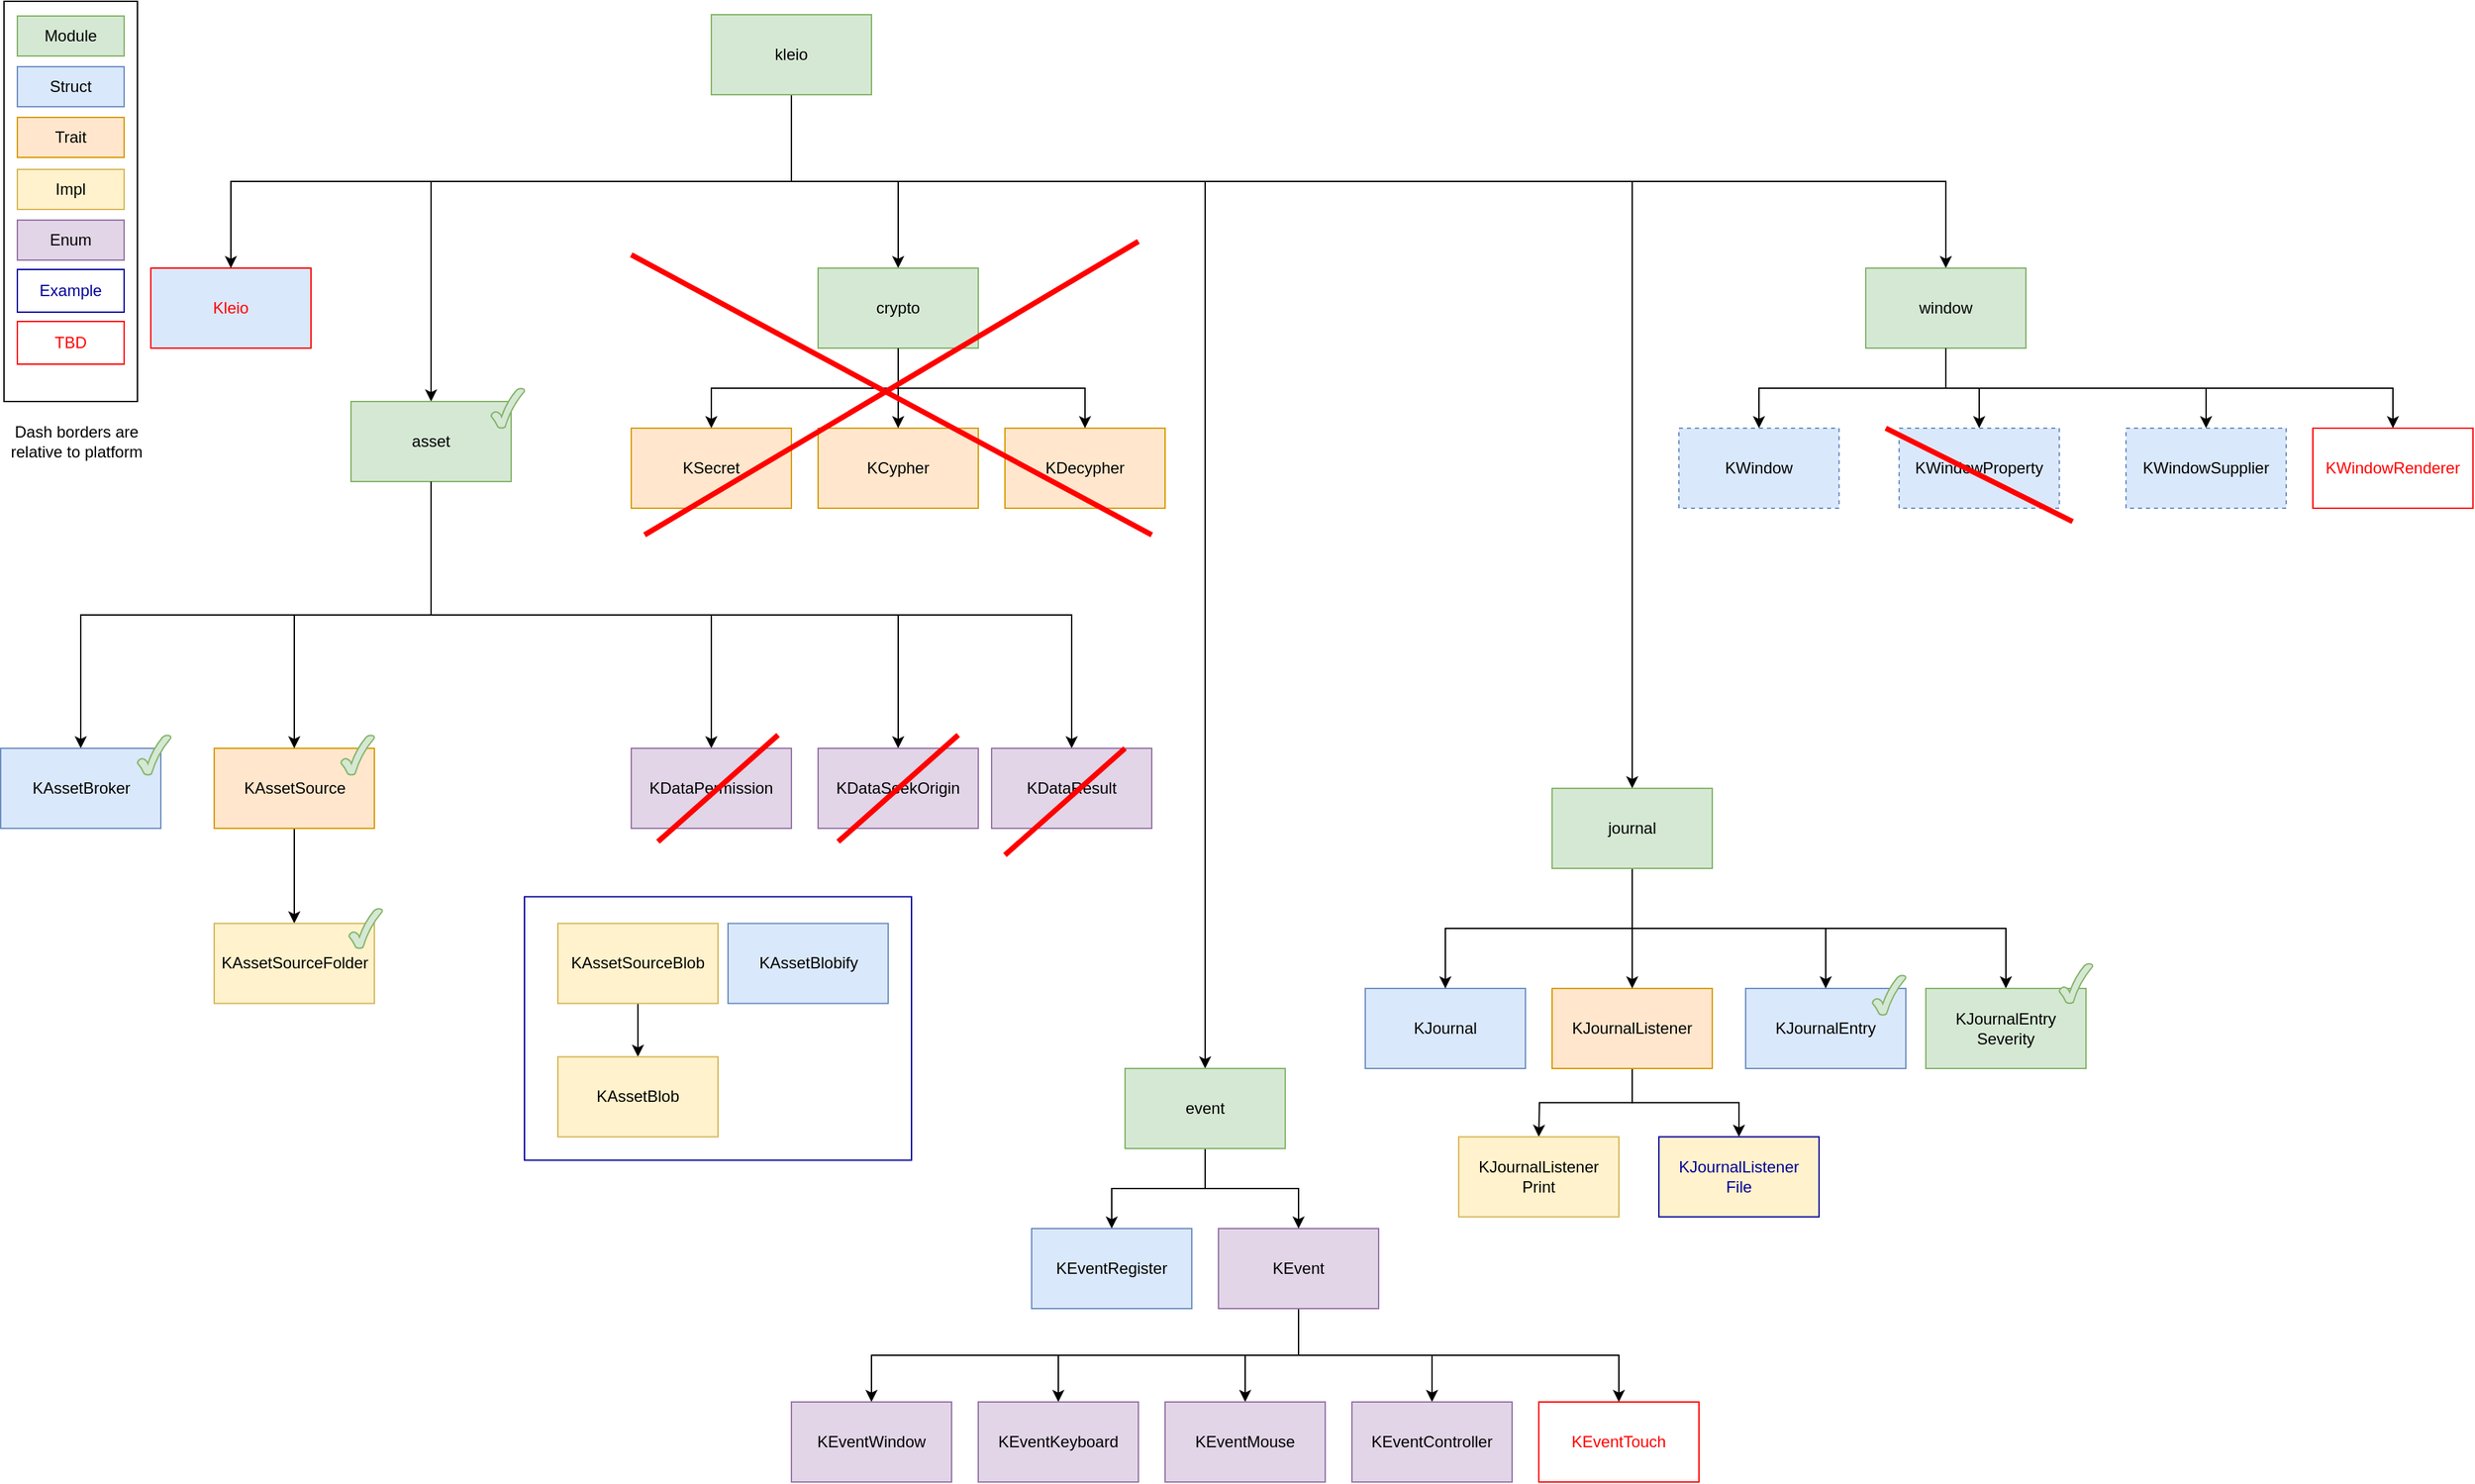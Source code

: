 <mxfile version="14.9.6" type="device"><diagram id="xBSx4scKoSs6mKVgqHj6" name="overview"><mxGraphModel dx="1422" dy="806" grid="1" gridSize="10" guides="1" tooltips="1" connect="1" arrows="1" fold="1" page="1" pageScale="1" pageWidth="850" pageHeight="1100" math="0" shadow="0"><root><mxCell id="0"/><mxCell id="1" parent="0"/><mxCell id="Fscz7eRQA_tBwQJC4tWe-2" value="" style="rounded=0;whiteSpace=wrap;html=1;strokeColor=#000099;" parent="1" vertex="1"><mxGeometry x="410" y="691.25" width="290" height="197.5" as="geometry"/></mxCell><mxCell id="pDC2ysxNThapmqpnUXcL-19" style="edgeStyle=orthogonalEdgeStyle;rounded=0;orthogonalLoop=1;jettySize=auto;html=1;exitX=0.5;exitY=1;exitDx=0;exitDy=0;fontColor=#FF0000;" parent="1" source="DX1GQIuKepiGplpCaKlz-19" target="pDC2ysxNThapmqpnUXcL-12" edge="1"><mxGeometry relative="1" as="geometry"/></mxCell><mxCell id="pDC2ysxNThapmqpnUXcL-20" style="edgeStyle=orthogonalEdgeStyle;rounded=0;orthogonalLoop=1;jettySize=auto;html=1;exitX=0.5;exitY=1;exitDx=0;exitDy=0;fontColor=#FF0000;" parent="1" source="DX1GQIuKepiGplpCaKlz-19" target="pDC2ysxNThapmqpnUXcL-11" edge="1"><mxGeometry relative="1" as="geometry"/></mxCell><mxCell id="pDC2ysxNThapmqpnUXcL-21" style="edgeStyle=orthogonalEdgeStyle;rounded=0;orthogonalLoop=1;jettySize=auto;html=1;exitX=0.5;exitY=1;exitDx=0;exitDy=0;fontColor=#FF0000;" parent="1" source="DX1GQIuKepiGplpCaKlz-19" target="pDC2ysxNThapmqpnUXcL-13" edge="1"><mxGeometry relative="1" as="geometry"/></mxCell><mxCell id="pDC2ysxNThapmqpnUXcL-22" style="edgeStyle=orthogonalEdgeStyle;rounded=0;orthogonalLoop=1;jettySize=auto;html=1;exitX=0.5;exitY=1;exitDx=0;exitDy=0;fontColor=#FF0000;" parent="1" source="DX1GQIuKepiGplpCaKlz-19" target="pDC2ysxNThapmqpnUXcL-15" edge="1"><mxGeometry relative="1" as="geometry"/></mxCell><mxCell id="pDC2ysxNThapmqpnUXcL-23" style="edgeStyle=orthogonalEdgeStyle;rounded=0;orthogonalLoop=1;jettySize=auto;html=1;exitX=0.5;exitY=1;exitDx=0;exitDy=0;fontColor=#FF0000;" parent="1" source="DX1GQIuKepiGplpCaKlz-19" target="pDC2ysxNThapmqpnUXcL-18" edge="1"><mxGeometry relative="1" as="geometry"/></mxCell><mxCell id="DX1GQIuKepiGplpCaKlz-19" value="KEvent" style="rounded=0;whiteSpace=wrap;html=1;fillColor=#e1d5e7;strokeColor=#9673a6;" parent="1" vertex="1"><mxGeometry x="930" y="940" width="120" height="60" as="geometry"/></mxCell><mxCell id="DX1GQIuKepiGplpCaKlz-33" value="Kleio" style="rounded=0;whiteSpace=wrap;html=1;fillColor=#dae8fc;strokeColor=#FF0000;fontColor=#FF0000;" parent="1" vertex="1"><mxGeometry x="130" y="220" width="120" height="60" as="geometry"/></mxCell><mxCell id="WNRObwM0xMzluKP9Ctwa-3" style="edgeStyle=orthogonalEdgeStyle;rounded=0;orthogonalLoop=1;jettySize=auto;html=1;exitX=0.5;exitY=1;exitDx=0;exitDy=0;entryX=0.5;entryY=0;entryDx=0;entryDy=0;" parent="1" source="Ed5GbTKa8nVUzpXKbEza-7" target="DX1GQIuKepiGplpCaKlz-33" edge="1"><mxGeometry relative="1" as="geometry"/></mxCell><mxCell id="WNRObwM0xMzluKP9Ctwa-4" style="edgeStyle=orthogonalEdgeStyle;rounded=0;orthogonalLoop=1;jettySize=auto;html=1;exitX=0.5;exitY=1;exitDx=0;exitDy=0;entryX=0.5;entryY=0;entryDx=0;entryDy=0;" parent="1" source="Ed5GbTKa8nVUzpXKbEza-7" target="DX1GQIuKepiGplpCaKlz-2" edge="1"><mxGeometry relative="1" as="geometry"><Array as="points"><mxPoint x="610" y="155"/><mxPoint x="340" y="155"/></Array></mxGeometry></mxCell><mxCell id="s3PfHGBbn2_G2u1FLZyH-3" style="edgeStyle=orthogonalEdgeStyle;rounded=0;orthogonalLoop=1;jettySize=auto;html=1;exitX=0.5;exitY=1;exitDx=0;exitDy=0;entryX=0.5;entryY=0;entryDx=0;entryDy=0;" parent="1" source="Ed5GbTKa8nVUzpXKbEza-7" target="DX1GQIuKepiGplpCaKlz-5" edge="1"><mxGeometry relative="1" as="geometry"><Array as="points"><mxPoint x="610" y="155"/><mxPoint x="690" y="155"/></Array></mxGeometry></mxCell><mxCell id="s3PfHGBbn2_G2u1FLZyH-5" style="edgeStyle=orthogonalEdgeStyle;rounded=0;orthogonalLoop=1;jettySize=auto;html=1;exitX=0.5;exitY=1;exitDx=0;exitDy=0;" parent="1" source="Ed5GbTKa8nVUzpXKbEza-7" target="Ed5GbTKa8nVUzpXKbEza-8" edge="1"><mxGeometry relative="1" as="geometry"><Array as="points"><mxPoint x="610" y="155"/><mxPoint x="920" y="155"/></Array></mxGeometry></mxCell><mxCell id="s3PfHGBbn2_G2u1FLZyH-16" style="edgeStyle=orthogonalEdgeStyle;rounded=0;orthogonalLoop=1;jettySize=auto;html=1;exitX=0.5;exitY=1;exitDx=0;exitDy=0;entryX=0.5;entryY=0;entryDx=0;entryDy=0;" parent="1" source="Ed5GbTKa8nVUzpXKbEza-7" target="Ed5GbTKa8nVUzpXKbEza-2" edge="1"><mxGeometry relative="1" as="geometry"><Array as="points"><mxPoint x="610" y="155"/><mxPoint x="1240" y="155"/><mxPoint x="1240" y="610"/></Array></mxGeometry></mxCell><mxCell id="s3PfHGBbn2_G2u1FLZyH-28" style="edgeStyle=orthogonalEdgeStyle;rounded=0;orthogonalLoop=1;jettySize=auto;html=1;exitX=0.5;exitY=1;exitDx=0;exitDy=0;entryX=0.5;entryY=0;entryDx=0;entryDy=0;" parent="1" source="Ed5GbTKa8nVUzpXKbEza-7" target="D0O-mCnldaFRZyqWkEx9-6" edge="1"><mxGeometry relative="1" as="geometry"/></mxCell><mxCell id="Ed5GbTKa8nVUzpXKbEza-7" value="kleio" style="rounded=0;whiteSpace=wrap;html=1;fillColor=#d5e8d4;strokeColor=#82b366;" parent="1" vertex="1"><mxGeometry x="550" y="30" width="120" height="60" as="geometry"/></mxCell><mxCell id="s3PfHGBbn2_G2u1FLZyH-4" style="edgeStyle=orthogonalEdgeStyle;rounded=0;orthogonalLoop=1;jettySize=auto;html=1;exitX=0.5;exitY=1;exitDx=0;exitDy=0;entryX=0.5;entryY=0;entryDx=0;entryDy=0;" parent="1" source="Ed5GbTKa8nVUzpXKbEza-8" target="DX1GQIuKepiGplpCaKlz-19" edge="1"><mxGeometry relative="1" as="geometry"/></mxCell><mxCell id="XTrxZuL05YngOzecOEeG-2" style="edgeStyle=orthogonalEdgeStyle;rounded=0;orthogonalLoop=1;jettySize=auto;html=1;exitX=0.5;exitY=1;exitDx=0;exitDy=0;entryX=0.5;entryY=0;entryDx=0;entryDy=0;" parent="1" source="Ed5GbTKa8nVUzpXKbEza-8" target="XTrxZuL05YngOzecOEeG-1" edge="1"><mxGeometry relative="1" as="geometry"/></mxCell><mxCell id="Ed5GbTKa8nVUzpXKbEza-8" value="event" style="rounded=0;whiteSpace=wrap;html=1;fillColor=#d5e8d4;strokeColor=#82b366;" parent="1" vertex="1"><mxGeometry x="860" y="820" width="120" height="60" as="geometry"/></mxCell><mxCell id="s3PfHGBbn2_G2u1FLZyH-2" value="" style="group" parent="1" vertex="1" connectable="0"><mxGeometry x="490" y="220" width="400" height="180" as="geometry"/></mxCell><mxCell id="DX1GQIuKepiGplpCaKlz-5" value="crypto" style="rounded=0;whiteSpace=wrap;html=1;fillColor=#d5e8d4;strokeColor=#82b366;" parent="s3PfHGBbn2_G2u1FLZyH-2" vertex="1"><mxGeometry x="140" width="120" height="60" as="geometry"/></mxCell><mxCell id="DX1GQIuKepiGplpCaKlz-9" value="KSecret" style="rounded=0;whiteSpace=wrap;html=1;fillColor=#ffe6cc;strokeColor=#d79b00;" parent="s3PfHGBbn2_G2u1FLZyH-2" vertex="1"><mxGeometry y="120" width="120" height="60" as="geometry"/></mxCell><mxCell id="WNRObwM0xMzluKP9Ctwa-7" style="edgeStyle=orthogonalEdgeStyle;rounded=0;orthogonalLoop=1;jettySize=auto;html=1;exitX=0.5;exitY=1;exitDx=0;exitDy=0;entryX=0.5;entryY=0;entryDx=0;entryDy=0;" parent="s3PfHGBbn2_G2u1FLZyH-2" source="DX1GQIuKepiGplpCaKlz-5" target="DX1GQIuKepiGplpCaKlz-9" edge="1"><mxGeometry relative="1" as="geometry"/></mxCell><mxCell id="DX1GQIuKepiGplpCaKlz-10" value="KCypher" style="rounded=0;whiteSpace=wrap;html=1;fillColor=#ffe6cc;strokeColor=#d79b00;" parent="s3PfHGBbn2_G2u1FLZyH-2" vertex="1"><mxGeometry x="140" y="120" width="120" height="60" as="geometry"/></mxCell><mxCell id="WNRObwM0xMzluKP9Ctwa-8" style="edgeStyle=orthogonalEdgeStyle;rounded=0;orthogonalLoop=1;jettySize=auto;html=1;exitX=0.5;exitY=1;exitDx=0;exitDy=0;entryX=0.5;entryY=0;entryDx=0;entryDy=0;" parent="s3PfHGBbn2_G2u1FLZyH-2" source="DX1GQIuKepiGplpCaKlz-5" target="DX1GQIuKepiGplpCaKlz-10" edge="1"><mxGeometry relative="1" as="geometry"/></mxCell><mxCell id="DX1GQIuKepiGplpCaKlz-11" value="KDecypher" style="rounded=0;whiteSpace=wrap;html=1;fillColor=#ffe6cc;strokeColor=#d79b00;" parent="s3PfHGBbn2_G2u1FLZyH-2" vertex="1"><mxGeometry x="280" y="120" width="120" height="60" as="geometry"/></mxCell><mxCell id="s3PfHGBbn2_G2u1FLZyH-1" style="edgeStyle=orthogonalEdgeStyle;rounded=0;orthogonalLoop=1;jettySize=auto;html=1;exitX=0.5;exitY=1;exitDx=0;exitDy=0;" parent="s3PfHGBbn2_G2u1FLZyH-2" source="DX1GQIuKepiGplpCaKlz-5" target="DX1GQIuKepiGplpCaKlz-11" edge="1"><mxGeometry relative="1" as="geometry"/></mxCell><mxCell id="D0O-mCnldaFRZyqWkEx9-2" value="KWindow" style="rounded=0;whiteSpace=wrap;html=1;fillColor=#dae8fc;strokeColor=#6c8ebf;dashed=1;" parent="1" vertex="1"><mxGeometry x="1275" y="340" width="120" height="60" as="geometry"/></mxCell><mxCell id="s3PfHGBbn2_G2u1FLZyH-24" style="edgeStyle=orthogonalEdgeStyle;rounded=0;orthogonalLoop=1;jettySize=auto;html=1;exitX=0.5;exitY=1;exitDx=0;exitDy=0;entryX=0.5;entryY=0;entryDx=0;entryDy=0;" parent="1" source="D0O-mCnldaFRZyqWkEx9-6" target="D0O-mCnldaFRZyqWkEx9-2" edge="1"><mxGeometry x="1275" y="220" as="geometry"/></mxCell><mxCell id="hr0MIruI95bzh6svcN-5-1" style="edgeStyle=orthogonalEdgeStyle;rounded=0;orthogonalLoop=1;jettySize=auto;html=1;exitX=0.5;exitY=1;exitDx=0;exitDy=0;" parent="1" source="D0O-mCnldaFRZyqWkEx9-6" target="rzbiWiqykDhah25cFe4H-2" edge="1"><mxGeometry relative="1" as="geometry"/></mxCell><mxCell id="D0O-mCnldaFRZyqWkEx9-6" value="window" style="rounded=0;whiteSpace=wrap;html=1;fillColor=#d5e8d4;strokeColor=#82b366;" parent="1" vertex="1"><mxGeometry x="1415" y="220" width="120" height="60" as="geometry"/></mxCell><mxCell id="D0O-mCnldaFRZyqWkEx9-4" value="KWindowSupplier" style="rounded=0;whiteSpace=wrap;html=1;fillColor=#dae8fc;strokeColor=#6c8ebf;dashed=1;" parent="1" vertex="1"><mxGeometry x="1610" y="340" width="120" height="60" as="geometry"/></mxCell><mxCell id="D0O-mCnldaFRZyqWkEx9-5" value="KWindowRenderer" style="rounded=0;whiteSpace=wrap;html=1;fontColor=#FF0000;labelBorderColor=none;strokeColor=#FF0000;" parent="1" vertex="1"><mxGeometry x="1750" y="340" width="120" height="60" as="geometry"/></mxCell><mxCell id="s3PfHGBbn2_G2u1FLZyH-25" style="edgeStyle=orthogonalEdgeStyle;rounded=0;orthogonalLoop=1;jettySize=auto;html=1;exitX=0.5;exitY=1;exitDx=0;exitDy=0;entryX=0.5;entryY=0;entryDx=0;entryDy=0;" parent="1" source="D0O-mCnldaFRZyqWkEx9-6" target="D0O-mCnldaFRZyqWkEx9-4" edge="1"><mxGeometry x="1275" y="220" as="geometry"/></mxCell><mxCell id="s3PfHGBbn2_G2u1FLZyH-26" style="edgeStyle=orthogonalEdgeStyle;rounded=0;orthogonalLoop=1;jettySize=auto;html=1;exitX=0.5;exitY=1;exitDx=0;exitDy=0;entryX=0.5;entryY=0;entryDx=0;entryDy=0;" parent="1" source="D0O-mCnldaFRZyqWkEx9-6" target="D0O-mCnldaFRZyqWkEx9-5" edge="1"><mxGeometry x="1275" y="220" as="geometry"/></mxCell><mxCell id="rzbiWiqykDhah25cFe4H-2" value="KWindowProperty" style="rounded=0;whiteSpace=wrap;html=1;fillColor=#dae8fc;strokeColor=#6c8ebf;dashed=1;" parent="1" vertex="1"><mxGeometry x="1440" y="340" width="120" height="60" as="geometry"/></mxCell><mxCell id="smmvvu4iYXQ6oJeZeVjG-2" style="edgeStyle=orthogonalEdgeStyle;rounded=0;orthogonalLoop=1;jettySize=auto;html=1;exitX=0.5;exitY=1;exitDx=0;exitDy=0;" parent="1" source="DX1GQIuKepiGplpCaKlz-2" target="smmvvu4iYXQ6oJeZeVjG-1" edge="1"><mxGeometry relative="1" as="geometry"/></mxCell><mxCell id="VdOqeFNLm7npsCXE8uuF-2" style="edgeStyle=orthogonalEdgeStyle;rounded=0;orthogonalLoop=1;jettySize=auto;html=1;exitX=0.5;exitY=1;exitDx=0;exitDy=0;entryX=0.5;entryY=0;entryDx=0;entryDy=0;" parent="1" source="DX1GQIuKepiGplpCaKlz-2" target="VdOqeFNLm7npsCXE8uuF-1" edge="1"><mxGeometry relative="1" as="geometry"/></mxCell><mxCell id="TMelzIhGxyKYd7AoNCut-2" style="edgeStyle=orthogonalEdgeStyle;rounded=0;orthogonalLoop=1;jettySize=auto;html=1;exitX=0.5;exitY=1;exitDx=0;exitDy=0;entryX=0.5;entryY=0;entryDx=0;entryDy=0;" parent="1" source="DX1GQIuKepiGplpCaKlz-2" target="TMelzIhGxyKYd7AoNCut-1" edge="1"><mxGeometry relative="1" as="geometry"/></mxCell><mxCell id="S9kGLljq1vDa5mXGxYuG-10" style="edgeStyle=orthogonalEdgeStyle;rounded=0;orthogonalLoop=1;jettySize=auto;html=1;exitX=0.5;exitY=1;exitDx=0;exitDy=0;" parent="1" source="DX1GQIuKepiGplpCaKlz-2" target="S9kGLljq1vDa5mXGxYuG-9" edge="1"><mxGeometry relative="1" as="geometry"/></mxCell><mxCell id="DX1GQIuKepiGplpCaKlz-2" value="asset" style="rounded=0;whiteSpace=wrap;html=1;fillColor=#d5e8d4;strokeColor=#82b366;" parent="1" vertex="1"><mxGeometry x="280" y="320" width="120" height="60" as="geometry"/></mxCell><mxCell id="pDC2ysxNThapmqpnUXcL-5" style="edgeStyle=orthogonalEdgeStyle;rounded=0;orthogonalLoop=1;jettySize=auto;html=1;exitX=0.5;exitY=1;exitDx=0;exitDy=0;entryX=0.5;entryY=0;entryDx=0;entryDy=0;" parent="1" source="DX1GQIuKepiGplpCaKlz-7" target="pDC2ysxNThapmqpnUXcL-1" edge="1"><mxGeometry relative="1" as="geometry"/></mxCell><mxCell id="DX1GQIuKepiGplpCaKlz-7" value="KAssetSource" style="rounded=0;whiteSpace=wrap;html=1;fillColor=#ffe6cc;strokeColor=#d79b00;" parent="1" vertex="1"><mxGeometry x="177.5" y="580" width="120" height="60" as="geometry"/></mxCell><mxCell id="WNRObwM0xMzluKP9Ctwa-5" style="edgeStyle=orthogonalEdgeStyle;rounded=0;orthogonalLoop=1;jettySize=auto;html=1;exitX=0.5;exitY=1;exitDx=0;exitDy=0;" parent="1" source="DX1GQIuKepiGplpCaKlz-2" target="DX1GQIuKepiGplpCaKlz-7" edge="1"><mxGeometry x="200" y="320" as="geometry"/></mxCell><mxCell id="smmvvu4iYXQ6oJeZeVjG-1" value="KDataPermission" style="rounded=0;whiteSpace=wrap;html=1;fillColor=#e1d5e7;strokeColor=#9673a6;sketch=0;shadow=0;glass=0;" parent="1" vertex="1"><mxGeometry x="490" y="580" width="120" height="60" as="geometry"/></mxCell><mxCell id="VdOqeFNLm7npsCXE8uuF-1" value="KDataSeekOrigin" style="rounded=0;whiteSpace=wrap;html=1;fillColor=#e1d5e7;strokeColor=#9673a6;" parent="1" vertex="1"><mxGeometry x="630" y="580" width="120" height="60" as="geometry"/></mxCell><mxCell id="XTrxZuL05YngOzecOEeG-1" value="KEventRegister" style="rounded=0;whiteSpace=wrap;html=1;fillColor=#dae8fc;strokeColor=#6c8ebf;" parent="1" vertex="1"><mxGeometry x="790" y="940" width="120" height="60" as="geometry"/></mxCell><mxCell id="VPEddbtGUKJ0R62ivRhD-4" value="KJournal" style="rounded=0;whiteSpace=wrap;html=1;fillColor=#dae8fc;strokeColor=#6c8ebf;" parent="1" vertex="1"><mxGeometry x="1040" y="760" width="120" height="60" as="geometry"/></mxCell><mxCell id="pDC2ysxNThapmqpnUXcL-8" style="edgeStyle=orthogonalEdgeStyle;rounded=0;orthogonalLoop=1;jettySize=auto;html=1;exitX=0.5;exitY=1;exitDx=0;exitDy=0;entryX=0.5;entryY=0;entryDx=0;entryDy=0;" parent="1" source="VPEddbtGUKJ0R62ivRhD-5" edge="1"><mxGeometry relative="1" as="geometry"><mxPoint x="1170" y="871.25" as="targetPoint"/></mxGeometry></mxCell><mxCell id="pDC2ysxNThapmqpnUXcL-10" style="edgeStyle=orthogonalEdgeStyle;rounded=0;orthogonalLoop=1;jettySize=auto;html=1;exitX=0.5;exitY=1;exitDx=0;exitDy=0;entryX=0.5;entryY=0;entryDx=0;entryDy=0;" parent="1" source="VPEddbtGUKJ0R62ivRhD-5" target="pDC2ysxNThapmqpnUXcL-9" edge="1"><mxGeometry relative="1" as="geometry"/></mxCell><mxCell id="VPEddbtGUKJ0R62ivRhD-5" value="KJournalListener" style="rounded=0;whiteSpace=wrap;html=1;fillColor=#ffe6cc;strokeColor=#d79b00;" parent="1" vertex="1"><mxGeometry x="1180" y="760" width="120" height="60" as="geometry"/></mxCell><mxCell id="VPEddbtGUKJ0R62ivRhD-6" value="KJournalEntry" style="rounded=0;whiteSpace=wrap;html=1;fillColor=#dae8fc;strokeColor=#6c8ebf;" parent="1" vertex="1"><mxGeometry x="1325" y="760" width="120" height="60" as="geometry"/></mxCell><mxCell id="s3PfHGBbn2_G2u1FLZyH-17" style="edgeStyle=orthogonalEdgeStyle;rounded=0;orthogonalLoop=1;jettySize=auto;html=1;exitX=0.5;exitY=1;exitDx=0;exitDy=0;" parent="1" source="Ed5GbTKa8nVUzpXKbEza-2" target="VPEddbtGUKJ0R62ivRhD-4" edge="1"><mxGeometry x="970" y="610" as="geometry"/></mxCell><mxCell id="s3PfHGBbn2_G2u1FLZyH-18" style="edgeStyle=orthogonalEdgeStyle;rounded=0;orthogonalLoop=1;jettySize=auto;html=1;exitX=0.5;exitY=1;exitDx=0;exitDy=0;entryX=0.5;entryY=0;entryDx=0;entryDy=0;" parent="1" source="Ed5GbTKa8nVUzpXKbEza-2" target="VPEddbtGUKJ0R62ivRhD-5" edge="1"><mxGeometry x="970" y="610" as="geometry"/></mxCell><mxCell id="s3PfHGBbn2_G2u1FLZyH-19" style="edgeStyle=orthogonalEdgeStyle;rounded=0;orthogonalLoop=1;jettySize=auto;html=1;exitX=0.5;exitY=1;exitDx=0;exitDy=0;entryX=0.5;entryY=0;entryDx=0;entryDy=0;" parent="1" source="Ed5GbTKa8nVUzpXKbEza-2" target="VPEddbtGUKJ0R62ivRhD-6" edge="1"><mxGeometry x="970" y="610" as="geometry"/></mxCell><mxCell id="SoJA1unp1tQcO0eHpeeo-13" style="edgeStyle=orthogonalEdgeStyle;rounded=0;orthogonalLoop=1;jettySize=auto;html=1;exitX=0.5;exitY=1;exitDx=0;exitDy=0;entryX=0.5;entryY=0;entryDx=0;entryDy=0;fontColor=#000099;" parent="1" source="Ed5GbTKa8nVUzpXKbEza-2" target="SoJA1unp1tQcO0eHpeeo-12" edge="1"><mxGeometry relative="1" as="geometry"/></mxCell><mxCell id="Ed5GbTKa8nVUzpXKbEza-2" value="journal" style="rounded=0;whiteSpace=wrap;html=1;fillColor=#d5e8d4;strokeColor=#82b366;" parent="1" vertex="1"><mxGeometry x="1180" y="610" width="120" height="60" as="geometry"/></mxCell><mxCell id="TMelzIhGxyKYd7AoNCut-1" value="KAssetBroker" style="rounded=0;whiteSpace=wrap;html=1;fillColor=#dae8fc;strokeColor=#6c8ebf;" parent="1" vertex="1"><mxGeometry x="17.5" y="580" width="120" height="60" as="geometry"/></mxCell><mxCell id="pDC2ysxNThapmqpnUXcL-1" value="KAssetSourceFolder" style="rounded=0;whiteSpace=wrap;html=1;fillColor=#fff2cc;strokeColor=#d6b656;" parent="1" vertex="1"><mxGeometry x="177.5" y="711.25" width="120" height="60" as="geometry"/></mxCell><mxCell id="pDC2ysxNThapmqpnUXcL-7" value="KJournalListener&lt;br&gt;Print" style="rounded=0;whiteSpace=wrap;html=1;fillColor=#fff2cc;strokeColor=#d6b656;" parent="1" vertex="1"><mxGeometry x="1110" y="871.25" width="120" height="60" as="geometry"/></mxCell><mxCell id="pDC2ysxNThapmqpnUXcL-9" value="KJournalListener&lt;br&gt;File" style="rounded=0;whiteSpace=wrap;html=1;fillColor=#fff2cc;strokeColor=#000099;fontColor=#000099;" parent="1" vertex="1"><mxGeometry x="1260" y="871.25" width="120" height="60" as="geometry"/></mxCell><mxCell id="pDC2ysxNThapmqpnUXcL-11" value="KEventKeyboard" style="rounded=0;whiteSpace=wrap;html=1;fillColor=#e1d5e7;strokeColor=#9673a6;" parent="1" vertex="1"><mxGeometry x="750" y="1070" width="120" height="60" as="geometry"/></mxCell><mxCell id="pDC2ysxNThapmqpnUXcL-12" value="KEventWindow" style="rounded=0;whiteSpace=wrap;html=1;fillColor=#e1d5e7;strokeColor=#9673a6;" parent="1" vertex="1"><mxGeometry x="610" y="1070" width="120" height="60" as="geometry"/></mxCell><mxCell id="pDC2ysxNThapmqpnUXcL-13" value="KEventMouse" style="rounded=0;whiteSpace=wrap;html=1;fillColor=#e1d5e7;strokeColor=#9673a6;" parent="1" vertex="1"><mxGeometry x="890" y="1070" width="120" height="60" as="geometry"/></mxCell><mxCell id="pDC2ysxNThapmqpnUXcL-15" value="KEventController" style="rounded=0;whiteSpace=wrap;html=1;fillColor=#e1d5e7;strokeColor=#9673a6;" parent="1" vertex="1"><mxGeometry x="1030" y="1070" width="120" height="60" as="geometry"/></mxCell><mxCell id="pDC2ysxNThapmqpnUXcL-18" value="KEventTouch" style="rounded=0;whiteSpace=wrap;html=1;fontColor=#FF0000;labelBorderColor=none;strokeColor=#FF0000;" parent="1" vertex="1"><mxGeometry x="1170" y="1070" width="120" height="60" as="geometry"/></mxCell><mxCell id="Dy3JKCe9Xe4CW3TSSZYw-1" value="" style="endArrow=none;html=1;fontColor=#FF0000;strokeWidth=4;strokeColor=#FF0000;" parent="1" edge="1"><mxGeometry width="50" height="50" relative="1" as="geometry"><mxPoint x="510" y="650" as="sourcePoint"/><mxPoint x="600" y="570" as="targetPoint"/></mxGeometry></mxCell><mxCell id="NG01DDjAzABZjd2DSEjy-5" style="edgeStyle=orthogonalEdgeStyle;rounded=0;orthogonalLoop=1;jettySize=auto;html=1;exitX=0.5;exitY=1;exitDx=0;exitDy=0;entryX=0.5;entryY=0;entryDx=0;entryDy=0;" parent="1" source="S9kGLljq1vDa5mXGxYuG-1" edge="1"><mxGeometry relative="1" as="geometry"><mxPoint x="495" y="811.25" as="targetPoint"/></mxGeometry></mxCell><mxCell id="S9kGLljq1vDa5mXGxYuG-1" value="KAssetSourceBlob" style="rounded=0;whiteSpace=wrap;html=1;fillColor=#fff2cc;strokeColor=#d6b656;" parent="1" vertex="1"><mxGeometry x="435" y="711.25" width="120" height="60" as="geometry"/></mxCell><mxCell id="S9kGLljq1vDa5mXGxYuG-4" value="KAssetBlob" style="rounded=0;whiteSpace=wrap;html=1;fillColor=#fff2cc;strokeColor=#d6b656;" parent="1" vertex="1"><mxGeometry x="435" y="811.25" width="120" height="60" as="geometry"/></mxCell><mxCell id="S9kGLljq1vDa5mXGxYuG-7" value="" style="endArrow=none;html=1;fontColor=#FF0000;strokeWidth=4;strokeColor=#FF0000;" parent="1" edge="1"><mxGeometry width="50" height="50" relative="1" as="geometry"><mxPoint x="500" y="420" as="sourcePoint"/><mxPoint x="870" y="200" as="targetPoint"/></mxGeometry></mxCell><mxCell id="S9kGLljq1vDa5mXGxYuG-8" value="" style="endArrow=none;html=1;fontColor=#FF0000;strokeWidth=4;strokeColor=#FF0000;" parent="1" edge="1"><mxGeometry width="50" height="50" relative="1" as="geometry"><mxPoint x="490" y="210" as="sourcePoint"/><mxPoint x="880" y="420" as="targetPoint"/></mxGeometry></mxCell><mxCell id="S9kGLljq1vDa5mXGxYuG-9" value="KDataResult" style="rounded=0;whiteSpace=wrap;html=1;fillColor=#e1d5e7;strokeColor=#9673a6;" parent="1" vertex="1"><mxGeometry x="760" y="580" width="120" height="60" as="geometry"/></mxCell><mxCell id="S9kGLljq1vDa5mXGxYuG-18" value="" style="endArrow=none;html=1;fontColor=#FF0000;strokeWidth=4;strokeColor=#FF0000;" parent="1" edge="1"><mxGeometry width="50" height="50" relative="1" as="geometry"><mxPoint x="770" y="660" as="sourcePoint"/><mxPoint x="860" y="580" as="targetPoint"/></mxGeometry></mxCell><mxCell id="nXXYiIeFDStrIq-WA2pl-5" value="" style="endArrow=none;html=1;fontColor=#FF0000;strokeWidth=4;strokeColor=#FF0000;" parent="1" edge="1"><mxGeometry width="50" height="50" relative="1" as="geometry"><mxPoint x="645" y="650" as="sourcePoint"/><mxPoint x="735" y="570" as="targetPoint"/></mxGeometry></mxCell><mxCell id="bv9Tr9Rmw-1dIGUzMsS7-1" value="KAssetBlobify" style="rounded=0;whiteSpace=wrap;html=1;fillColor=#dae8fc;strokeColor=#6c8ebf;" parent="1" vertex="1"><mxGeometry x="562.5" y="711.25" width="120" height="60" as="geometry"/></mxCell><mxCell id="sKtM-ZPkgwAUMwNmrBPB-1" value="" style="verticalLabelPosition=bottom;verticalAlign=top;html=1;shape=mxgraph.basic.tick;fillColor=#d5e8d4;strokeColor=#82b366;" parent="1" vertex="1"><mxGeometry x="278.5" y="700" width="25" height="30" as="geometry"/></mxCell><mxCell id="sKtM-ZPkgwAUMwNmrBPB-3" value="" style="verticalLabelPosition=bottom;verticalAlign=top;html=1;shape=mxgraph.basic.tick;fillColor=#d5e8d4;strokeColor=#82b366;" parent="1" vertex="1"><mxGeometry x="272.5" y="570" width="25" height="30" as="geometry"/></mxCell><mxCell id="w_e20-38vO8NTZTzq13G-1" value="" style="verticalLabelPosition=bottom;verticalAlign=top;html=1;shape=mxgraph.basic.tick;fillColor=#d5e8d4;strokeColor=#82b366;" parent="1" vertex="1"><mxGeometry x="120" y="570" width="25" height="30" as="geometry"/></mxCell><mxCell id="w_e20-38vO8NTZTzq13G-2" value="" style="verticalLabelPosition=bottom;verticalAlign=top;html=1;shape=mxgraph.basic.tick;fillColor=#d5e8d4;strokeColor=#82b366;" parent="1" vertex="1"><mxGeometry x="385" y="310" width="25" height="30" as="geometry"/></mxCell><mxCell id="SoJA1unp1tQcO0eHpeeo-10" value="" style="group" parent="1" vertex="1" connectable="0"><mxGeometry x="20" y="20" width="100" height="300" as="geometry"/></mxCell><mxCell id="fYziJcuopIeMj3Yn1twp-14" value="" style="rounded=0;whiteSpace=wrap;html=1;" parent="SoJA1unp1tQcO0eHpeeo-10" vertex="1"><mxGeometry width="100" height="300" as="geometry"/></mxCell><mxCell id="fYziJcuopIeMj3Yn1twp-15" value="Module" style="rounded=0;whiteSpace=wrap;html=1;fillColor=#d5e8d4;strokeColor=#82b366;" parent="SoJA1unp1tQcO0eHpeeo-10" vertex="1"><mxGeometry x="10" y="11" width="80" height="30" as="geometry"/></mxCell><mxCell id="fYziJcuopIeMj3Yn1twp-16" value="Struct" style="rounded=0;whiteSpace=wrap;html=1;fillColor=#dae8fc;strokeColor=#6c8ebf;" parent="SoJA1unp1tQcO0eHpeeo-10" vertex="1"><mxGeometry x="10" y="49" width="80" height="30" as="geometry"/></mxCell><mxCell id="fYziJcuopIeMj3Yn1twp-17" value="Trait" style="rounded=0;whiteSpace=wrap;html=1;fillColor=#ffe6cc;strokeColor=#d79b00;" parent="SoJA1unp1tQcO0eHpeeo-10" vertex="1"><mxGeometry x="10" y="87" width="80" height="30" as="geometry"/></mxCell><mxCell id="fYziJcuopIeMj3Yn1twp-18" value="Impl" style="rounded=0;whiteSpace=wrap;html=1;fillColor=#fff2cc;strokeColor=#d6b656;" parent="SoJA1unp1tQcO0eHpeeo-10" vertex="1"><mxGeometry x="10" y="126" width="80" height="30" as="geometry"/></mxCell><mxCell id="fYziJcuopIeMj3Yn1twp-19" value="Example" style="rounded=0;whiteSpace=wrap;html=1;fillColor=none;strokeColor=#000099;fontColor=#000099;" parent="SoJA1unp1tQcO0eHpeeo-10" vertex="1"><mxGeometry x="10" y="201" width="80" height="32" as="geometry"/></mxCell><mxCell id="pDC2ysxNThapmqpnUXcL-3" value="Enum" style="rounded=0;whiteSpace=wrap;html=1;fillColor=#e1d5e7;strokeColor=#9673a6;" parent="SoJA1unp1tQcO0eHpeeo-10" vertex="1"><mxGeometry x="10" y="164" width="80" height="30" as="geometry"/></mxCell><mxCell id="SoJA1unp1tQcO0eHpeeo-9" value="TBD" style="rounded=0;whiteSpace=wrap;html=1;fillColor=none;strokeColor=#FF0000;fontColor=#FF0000;" parent="SoJA1unp1tQcO0eHpeeo-10" vertex="1"><mxGeometry x="10" y="240" width="80" height="32" as="geometry"/></mxCell><mxCell id="SoJA1unp1tQcO0eHpeeo-12" value="KJournalEntry&lt;br&gt;Severity" style="rounded=0;whiteSpace=wrap;html=1;fillColor=#d5e8d4;strokeColor=#82b366;" parent="1" vertex="1"><mxGeometry x="1460" y="760" width="120" height="60" as="geometry"/></mxCell><mxCell id="-Y0YmSVGqe5AU2r1L4Lp-1" value="" style="verticalLabelPosition=bottom;verticalAlign=top;html=1;shape=mxgraph.basic.tick;fillColor=#d5e8d4;strokeColor=#82b366;" vertex="1" parent="1"><mxGeometry x="1560" y="741.25" width="25" height="30" as="geometry"/></mxCell><mxCell id="-Y0YmSVGqe5AU2r1L4Lp-2" value="" style="verticalLabelPosition=bottom;verticalAlign=top;html=1;shape=mxgraph.basic.tick;fillColor=#d5e8d4;strokeColor=#82b366;" vertex="1" parent="1"><mxGeometry x="1420" y="750" width="25" height="30" as="geometry"/></mxCell><mxCell id="-Y0YmSVGqe5AU2r1L4Lp-4" value="Dash borders are relative to platform" style="text;html=1;strokeColor=none;fillColor=none;align=center;verticalAlign=middle;whiteSpace=wrap;rounded=0;dashed=1;" vertex="1" parent="1"><mxGeometry x="17.5" y="330" width="112.5" height="40" as="geometry"/></mxCell><mxCell id="-Y0YmSVGqe5AU2r1L4Lp-5" value="" style="endArrow=none;html=1;fontColor=#FF0000;strokeWidth=4;strokeColor=#FF0000;" edge="1" parent="1"><mxGeometry width="50" height="50" relative="1" as="geometry"><mxPoint x="1430" y="340" as="sourcePoint"/><mxPoint x="1570" y="410" as="targetPoint"/></mxGeometry></mxCell></root></mxGraphModel></diagram></mxfile>